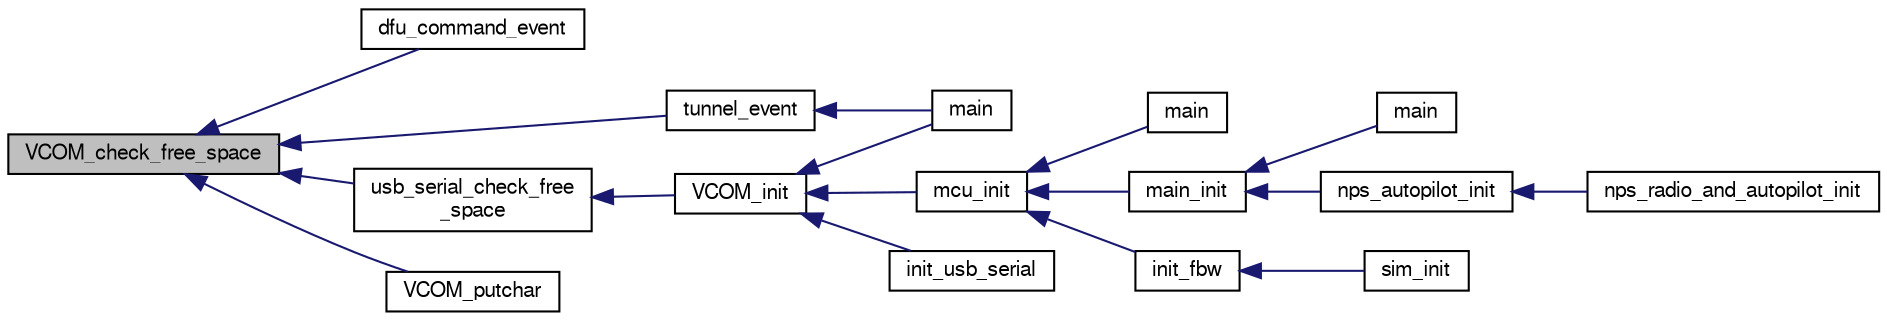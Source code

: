 digraph "VCOM_check_free_space"
{
  edge [fontname="FreeSans",fontsize="10",labelfontname="FreeSans",labelfontsize="10"];
  node [fontname="FreeSans",fontsize="10",shape=record];
  rankdir="LR";
  Node1 [label="VCOM_check_free_space",height=0.2,width=0.4,color="black", fillcolor="grey75", style="filled", fontcolor="black"];
  Node1 -> Node2 [dir="back",color="midnightblue",fontsize="10",style="solid",fontname="FreeSans"];
  Node2 [label="dfu_command_event",height=0.2,width=0.4,color="black", fillcolor="white", style="filled",URL="$dfu__command_8h.html#ae2fc0a13f5fdbae95b0c015530c3786c"];
  Node1 -> Node3 [dir="back",color="midnightblue",fontsize="10",style="solid",fontname="FreeSans"];
  Node3 [label="tunnel_event",height=0.2,width=0.4,color="black", fillcolor="white", style="filled",URL="$usb__tunnel_8c.html#a716cf006b01443e43d0c22bace6803c6"];
  Node3 -> Node4 [dir="back",color="midnightblue",fontsize="10",style="solid",fontname="FreeSans"];
  Node4 [label="main",height=0.2,width=0.4,color="black", fillcolor="white", style="filled",URL="$usb__tunnel_8c.html#a840291bc02cba5474a4cb46a9b9566fe"];
  Node1 -> Node5 [dir="back",color="midnightblue",fontsize="10",style="solid",fontname="FreeSans"];
  Node5 [label="usb_serial_check_free\l_space",height=0.2,width=0.4,color="black", fillcolor="white", style="filled",URL="$lpc21_2usb__ser__hw_8c.html#a1ce3208f7bb3a93361d7d3fd6d6949e4"];
  Node5 -> Node6 [dir="back",color="midnightblue",fontsize="10",style="solid",fontname="FreeSans"];
  Node6 [label="VCOM_init",height=0.2,width=0.4,color="black", fillcolor="white", style="filled",URL="$usb__serial_8h.html#a96a54f28bfc8bc28963cd2fac74609cd"];
  Node6 -> Node4 [dir="back",color="midnightblue",fontsize="10",style="solid",fontname="FreeSans"];
  Node6 -> Node7 [dir="back",color="midnightblue",fontsize="10",style="solid",fontname="FreeSans"];
  Node7 [label="mcu_init",height=0.2,width=0.4,color="black", fillcolor="white", style="filled",URL="$group__mcu__periph.html#ga9af744358ff4b1e3e33d7dd170862f9b",tooltip="Microcontroller peripherals initialization. "];
  Node7 -> Node8 [dir="back",color="midnightblue",fontsize="10",style="solid",fontname="FreeSans"];
  Node8 [label="main",height=0.2,width=0.4,color="black", fillcolor="white", style="filled",URL="$lpc21_2uart__tunnel_8c.html#a3c04138a5bfe5d72780bb7e82a18e627"];
  Node7 -> Node9 [dir="back",color="midnightblue",fontsize="10",style="solid",fontname="FreeSans"];
  Node9 [label="main_init",height=0.2,width=0.4,color="black", fillcolor="white", style="filled",URL="$demo__ahrs__actuators_8c.html#afaa8374e20b79aaf7cfcea5ad9467ab1"];
  Node9 -> Node10 [dir="back",color="midnightblue",fontsize="10",style="solid",fontname="FreeSans"];
  Node10 [label="main",height=0.2,width=0.4,color="black", fillcolor="white", style="filled",URL="$demo__ahrs__actuators_8c.html#a840291bc02cba5474a4cb46a9b9566fe"];
  Node9 -> Node11 [dir="back",color="midnightblue",fontsize="10",style="solid",fontname="FreeSans"];
  Node11 [label="nps_autopilot_init",height=0.2,width=0.4,color="black", fillcolor="white", style="filled",URL="$nps__autopilot__rotorcraft_8c.html#a3348493e992edd2442581c1d09446b4b"];
  Node11 -> Node12 [dir="back",color="midnightblue",fontsize="10",style="solid",fontname="FreeSans"];
  Node12 [label="nps_radio_and_autopilot_init",height=0.2,width=0.4,color="black", fillcolor="white", style="filled",URL="$nps__main__hitl_8c.html#a72ef549ee35deec8c017e83d9de38f66"];
  Node7 -> Node13 [dir="back",color="midnightblue",fontsize="10",style="solid",fontname="FreeSans"];
  Node13 [label="init_fbw",height=0.2,width=0.4,color="black", fillcolor="white", style="filled",URL="$fixedwing_2main__fbw_8h.html#ad86b7fe577a2414df2c7a5a9222aa45a"];
  Node13 -> Node14 [dir="back",color="midnightblue",fontsize="10",style="solid",fontname="FreeSans"];
  Node14 [label="sim_init",height=0.2,width=0.4,color="black", fillcolor="white", style="filled",URL="$sim__ap_8c.html#a739fbef2e03619a863b4d7fd8d0da157"];
  Node6 -> Node15 [dir="back",color="midnightblue",fontsize="10",style="solid",fontname="FreeSans"];
  Node15 [label="init_usb_serial",height=0.2,width=0.4,color="black", fillcolor="white", style="filled",URL="$usb__serial__stm32__example1_8c.html#ac73c5eebbfb361dcbf74a648eda5e007",tooltip="Init module, call VCOM_init() from here. "];
  Node1 -> Node16 [dir="back",color="midnightblue",fontsize="10",style="solid",fontname="FreeSans"];
  Node16 [label="VCOM_putchar",height=0.2,width=0.4,color="black", fillcolor="white", style="filled",URL="$stm32_2usb__ser__hw_8c.html#a19a213d00cf249a4d4d60dbf1a9907d3",tooltip="Writes one character to VCOM port fifo. "];
}
